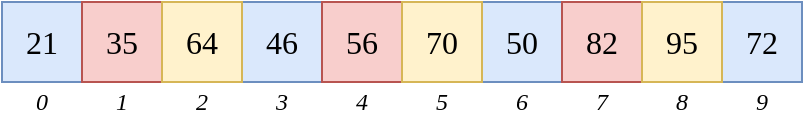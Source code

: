 <mxfile version="13.6.2" type="device"><diagram id="vc_qHWksxTn0uSJzBfoU" name="Page-1"><mxGraphModel dx="1092" dy="816" grid="1" gridSize="10" guides="1" tooltips="1" connect="1" arrows="1" fold="1" page="1" pageScale="1" pageWidth="850" pageHeight="1100" math="0" shadow="0"><root><mxCell id="0"/><mxCell id="1" parent="0"/><mxCell id="z83MKy12HX15lnXk5B3B-1" value="&lt;font face=&quot;cm&quot; style=&quot;font-size: 16px&quot;&gt;21&lt;/font&gt;" style="whiteSpace=wrap;html=1;aspect=fixed;fillColor=#dae8fc;strokeColor=#6c8ebf;" parent="1" vertex="1"><mxGeometry x="40" y="40" width="40" height="40" as="geometry"/></mxCell><mxCell id="z83MKy12HX15lnXk5B3B-2" value="&lt;font style=&quot;font-size: 16px&quot; face=&quot;cm&quot;&gt;46&lt;/font&gt;" style="whiteSpace=wrap;html=1;aspect=fixed;fillColor=#dae8fc;strokeColor=#6c8ebf;" parent="1" vertex="1"><mxGeometry x="160" y="40" width="40" height="40" as="geometry"/></mxCell><mxCell id="z83MKy12HX15lnXk5B3B-3" value="&lt;font face=&quot;cm&quot; style=&quot;font-size: 16px&quot;&gt;50&lt;/font&gt;" style="whiteSpace=wrap;html=1;aspect=fixed;fillColor=#dae8fc;strokeColor=#6c8ebf;" parent="1" vertex="1"><mxGeometry x="280" y="40" width="40" height="40" as="geometry"/></mxCell><mxCell id="z83MKy12HX15lnXk5B3B-4" value="&lt;font face=&quot;cm&quot; style=&quot;font-size: 16px&quot;&gt;72&lt;/font&gt;" style="whiteSpace=wrap;html=1;aspect=fixed;fillColor=#dae8fc;strokeColor=#6c8ebf;" parent="1" vertex="1"><mxGeometry x="400" y="40" width="40" height="40" as="geometry"/></mxCell><mxCell id="z83MKy12HX15lnXk5B3B-5" value="&lt;font face=&quot;cm&quot; style=&quot;font-size: 16px&quot;&gt;35&lt;/font&gt;" style="whiteSpace=wrap;html=1;aspect=fixed;fillColor=#f8cecc;strokeColor=#b85450;" parent="1" vertex="1"><mxGeometry x="80" y="40" width="40" height="40" as="geometry"/></mxCell><mxCell id="z83MKy12HX15lnXk5B3B-6" value="&lt;font face=&quot;cm&quot; style=&quot;font-size: 16px&quot;&gt;56&lt;/font&gt;" style="whiteSpace=wrap;html=1;aspect=fixed;fillColor=#f8cecc;strokeColor=#b85450;" parent="1" vertex="1"><mxGeometry x="200" y="40" width="40" height="40" as="geometry"/></mxCell><mxCell id="z83MKy12HX15lnXk5B3B-7" value="&lt;font face=&quot;cm&quot; style=&quot;font-size: 16px&quot;&gt;82&lt;/font&gt;" style="whiteSpace=wrap;html=1;aspect=fixed;fillColor=#f8cecc;strokeColor=#b85450;" parent="1" vertex="1"><mxGeometry x="320" y="40" width="40" height="40" as="geometry"/></mxCell><mxCell id="z83MKy12HX15lnXk5B3B-9" value="&lt;font face=&quot;cm&quot; style=&quot;font-size: 16px&quot;&gt;64&lt;/font&gt;" style="whiteSpace=wrap;html=1;aspect=fixed;fillColor=#fff2cc;strokeColor=#d6b656;" parent="1" vertex="1"><mxGeometry x="120" y="40" width="40" height="40" as="geometry"/></mxCell><mxCell id="z83MKy12HX15lnXk5B3B-10" value="&lt;font face=&quot;cm&quot; style=&quot;font-size: 16px&quot;&gt;70&lt;/font&gt;" style="whiteSpace=wrap;html=1;aspect=fixed;fillColor=#fff2cc;strokeColor=#d6b656;" parent="1" vertex="1"><mxGeometry x="240" y="40" width="40" height="40" as="geometry"/></mxCell><mxCell id="z83MKy12HX15lnXk5B3B-11" value="&lt;font face=&quot;cm&quot; style=&quot;font-size: 16px&quot;&gt;95&lt;/font&gt;" style="whiteSpace=wrap;html=1;aspect=fixed;fillColor=#fff2cc;strokeColor=#d6b656;" parent="1" vertex="1"><mxGeometry x="360" y="40" width="40" height="40" as="geometry"/></mxCell><mxCell id="z83MKy12HX15lnXk5B3B-13" value="&lt;font face=&quot;cm&quot;&gt;&lt;i&gt;0&lt;br&gt;&lt;/i&gt;&lt;/font&gt;" style="text;html=1;strokeColor=none;fillColor=none;align=center;verticalAlign=middle;whiteSpace=wrap;rounded=0;" parent="1" vertex="1"><mxGeometry x="40" y="80" width="40" height="20" as="geometry"/></mxCell><mxCell id="z83MKy12HX15lnXk5B3B-14" value="&lt;font face=&quot;cm&quot;&gt;&lt;i&gt;1&lt;br&gt;&lt;/i&gt;&lt;/font&gt;" style="text;html=1;strokeColor=none;fillColor=none;align=center;verticalAlign=middle;whiteSpace=wrap;rounded=0;" parent="1" vertex="1"><mxGeometry x="80" y="80" width="40" height="20" as="geometry"/></mxCell><mxCell id="z83MKy12HX15lnXk5B3B-15" value="&lt;font face=&quot;cm&quot;&gt;&lt;i&gt;2&lt;br&gt;&lt;/i&gt;&lt;/font&gt;" style="text;html=1;strokeColor=none;fillColor=none;align=center;verticalAlign=middle;whiteSpace=wrap;rounded=0;" parent="1" vertex="1"><mxGeometry x="120" y="80" width="40" height="20" as="geometry"/></mxCell><mxCell id="z83MKy12HX15lnXk5B3B-16" value="&lt;font face=&quot;cm&quot;&gt;&lt;i&gt;3&lt;br&gt;&lt;/i&gt;&lt;/font&gt;" style="text;html=1;strokeColor=none;fillColor=none;align=center;verticalAlign=middle;whiteSpace=wrap;rounded=0;" parent="1" vertex="1"><mxGeometry x="160" y="80" width="40" height="20" as="geometry"/></mxCell><mxCell id="z83MKy12HX15lnXk5B3B-17" value="&lt;font face=&quot;cm&quot;&gt;&lt;i&gt;4&lt;br&gt;&lt;/i&gt;&lt;/font&gt;" style="text;html=1;strokeColor=none;fillColor=none;align=center;verticalAlign=middle;whiteSpace=wrap;rounded=0;" parent="1" vertex="1"><mxGeometry x="200" y="80" width="40" height="20" as="geometry"/></mxCell><mxCell id="z83MKy12HX15lnXk5B3B-18" value="&lt;font face=&quot;cm&quot;&gt;&lt;i&gt;5&lt;br&gt;&lt;/i&gt;&lt;/font&gt;" style="text;html=1;strokeColor=none;fillColor=none;align=center;verticalAlign=middle;whiteSpace=wrap;rounded=0;" parent="1" vertex="1"><mxGeometry x="240" y="80" width="40" height="20" as="geometry"/></mxCell><mxCell id="z83MKy12HX15lnXk5B3B-19" value="&lt;font face=&quot;cm&quot;&gt;&lt;i&gt;6&lt;br&gt;&lt;/i&gt;&lt;/font&gt;" style="text;html=1;strokeColor=none;fillColor=none;align=center;verticalAlign=middle;whiteSpace=wrap;rounded=0;" parent="1" vertex="1"><mxGeometry x="280" y="80" width="40" height="20" as="geometry"/></mxCell><mxCell id="z83MKy12HX15lnXk5B3B-20" value="&lt;font face=&quot;cm&quot;&gt;&lt;i&gt;7&lt;br&gt;&lt;/i&gt;&lt;/font&gt;" style="text;html=1;strokeColor=none;fillColor=none;align=center;verticalAlign=middle;whiteSpace=wrap;rounded=0;" parent="1" vertex="1"><mxGeometry x="320" y="80" width="40" height="20" as="geometry"/></mxCell><mxCell id="z83MKy12HX15lnXk5B3B-21" value="&lt;font face=&quot;cm&quot;&gt;&lt;i&gt;8&lt;br&gt;&lt;/i&gt;&lt;/font&gt;" style="text;html=1;strokeColor=none;fillColor=none;align=center;verticalAlign=middle;whiteSpace=wrap;rounded=0;" parent="1" vertex="1"><mxGeometry x="360" y="80" width="40" height="20" as="geometry"/></mxCell><mxCell id="z83MKy12HX15lnXk5B3B-22" value="&lt;font face=&quot;cm&quot;&gt;&lt;i&gt;9&lt;br&gt;&lt;/i&gt;&lt;/font&gt;" style="text;html=1;strokeColor=none;fillColor=none;align=center;verticalAlign=middle;whiteSpace=wrap;rounded=0;" parent="1" vertex="1"><mxGeometry x="400" y="80" width="40" height="20" as="geometry"/></mxCell></root></mxGraphModel></diagram></mxfile>